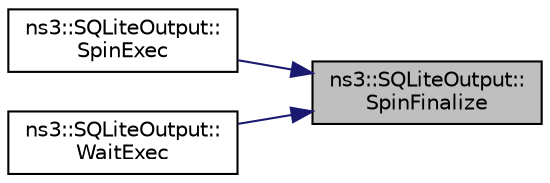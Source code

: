 digraph "ns3::SQLiteOutput::SpinFinalize"
{
 // LATEX_PDF_SIZE
  edge [fontname="Helvetica",fontsize="10",labelfontname="Helvetica",labelfontsize="10"];
  node [fontname="Helvetica",fontsize="10",shape=record];
  rankdir="RL";
  Node1 [label="ns3::SQLiteOutput::\lSpinFinalize",height=0.2,width=0.4,color="black", fillcolor="grey75", style="filled", fontcolor="black",tooltip="Finalize a statement until the result is ok or an error."];
  Node1 -> Node2 [dir="back",color="midnightblue",fontsize="10",style="solid",fontname="Helvetica"];
  Node2 [label="ns3::SQLiteOutput::\lSpinExec",height=0.2,width=0.4,color="black", fillcolor="white", style="filled",URL="$classns3_1_1_s_q_lite_output.html#a0530c105665b402f62ffd2532a4aea11",tooltip="Execute a command ignoring concurrency problems, retrying instead."];
  Node1 -> Node3 [dir="back",color="midnightblue",fontsize="10",style="solid",fontname="Helvetica"];
  Node3 [label="ns3::SQLiteOutput::\lWaitExec",height=0.2,width=0.4,color="black", fillcolor="white", style="filled",URL="$classns3_1_1_s_q_lite_output.html#acd869a206e3d70b2ab954e8670d10027",tooltip="Execute a statement, waiting on a system semaphore."];
}
